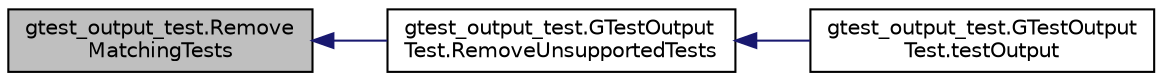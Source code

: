 digraph "gtest_output_test.RemoveMatchingTests"
{
  edge [fontname="Helvetica",fontsize="10",labelfontname="Helvetica",labelfontsize="10"];
  node [fontname="Helvetica",fontsize="10",shape=record];
  rankdir="LR";
  Node44 [label="gtest_output_test.Remove\lMatchingTests",height=0.2,width=0.4,color="black", fillcolor="grey75", style="filled", fontcolor="black"];
  Node44 -> Node45 [dir="back",color="midnightblue",fontsize="10",style="solid",fontname="Helvetica"];
  Node45 [label="gtest_output_test.GTestOutput\lTest.RemoveUnsupportedTests",height=0.2,width=0.4,color="black", fillcolor="white", style="filled",URL="$de/dbd/classgtest__output__test_1_1_g_test_output_test.html#a63f62268f795adfc5ca91514dbec2873"];
  Node45 -> Node46 [dir="back",color="midnightblue",fontsize="10",style="solid",fontname="Helvetica"];
  Node46 [label="gtest_output_test.GTestOutput\lTest.testOutput",height=0.2,width=0.4,color="black", fillcolor="white", style="filled",URL="$de/dbd/classgtest__output__test_1_1_g_test_output_test.html#a1e6b96f68c5bcb8271de3208fa7f9f64"];
}
